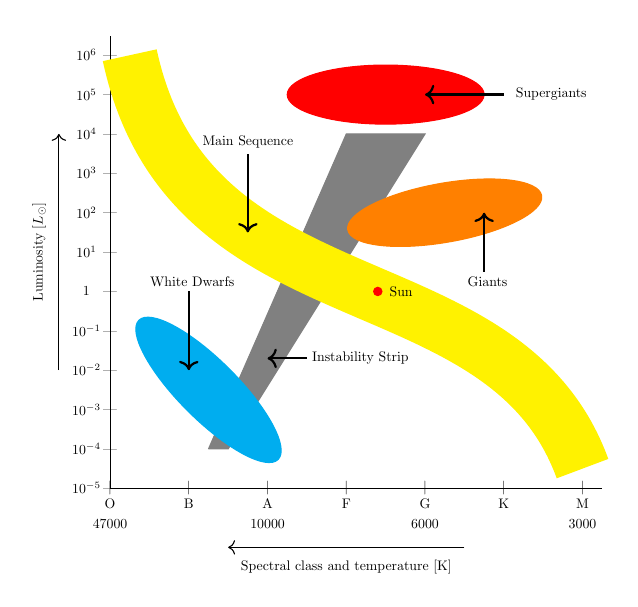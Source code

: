 \begin{tikzpicture}[scale=0.5, every node/.style={transform shape}]
  
  % Luminosity axis
  \draw (0, 0) -- (0, 11.5);
 
  % Luminosity axis labels
  \foreach \y in {0, 1, ..., 11}
  {
   \newcount\l
   \l\y\relax
   \advance \l by -5\relax
 
   % Shift the ticks down a little
   \draw (0, \y-0.033) node {---};
 
   % Display 10^0 as 1
   \ifnum\l = 0
    \draw (-0.6, \y) node {1};
   \else
    \draw (-0.6, \y) node {$10^{\the\l}$};
   \fi
  }
 
  % Luminosity arrow
  \draw [->] (-1.3, 3) -- +(0, 6);
 
  % Luminosity label
  \draw (-1.8, 6) node [rotate=90] {Luminosity [$L_{\odot}$]};
 
  % Temperature axis
  \draw (0, 0) -- (12.5, 0);
 
  % Spectral class and temperature labels
  \foreach \x/\s/\t in {0/O/47000, 2/B/0, 4/A/10000,
                        6/F/0, 8/G/6000, 10/K/0, 12/M/3000}
  {
   % Tick
   \draw (\x, 0) node {$|$};
 
   % Draw the spectral class
   \draw (\x, -0.4) node {\s};
 
   % Only show the temperature if valid (not 0)
   \ifnum\t > 0
    \draw (\x, -0.9) node {\t};
   \fi
  }
 
  % Spectral class and temperature axis arrow
  \draw [->] (9, -1.5) -- (3, -1.5);
 
  % Spectral class and temperature label
  \draw (6, -2) node {Spectral class and temperature [K]};
 
  % Instability strip
  \draw [fill=gray, gray]
        (2.5, 1) -- (3, 1) -- (8, 9) -- (6, 9) -- (2.5, 1);
 
  % Instability strip label
  \draw [<-, thick]
        (4, 3.3) -- +(1, 0) node [right] {Instability Strip};
 
  % Main Sequence strip
  \draw [line width=0.7cm, yellow]
        (0.5, 11) .. controls (2, 4) and (10, 6) .. (12, 0.5);
 
  % Main sequence label
  \draw [<-, thick]
        (3.5, 6.5) -- +(0, 2) node [above] {Main Sequence};
 
  % Sun
  \draw [fill=red, red] (6.8, 5)
        circle [radius=3pt] node [right, black] {\, Sun};
 
  % Supergiants
  \draw [fill=red, red]
        (7, 10) circle [x radius=2.5cm, y radius=0.75cm];
 
  % Supergiants label
  \draw [<-, thick]
        (8, 10) -- +(2, 0) node [right] {\, Supergiants};
 
  % Giants
  \draw [fill=orange, orange] (8.5, 7) 
        circle [rotate=10, x radius=2.5cm, y radius=0.75cm];
 
  % Giants label
  \draw [<-, thick]
        (9.5, 7) -- +(0, -1.5) node [below] {\, Giants};
 
  % White dwarfs
  \draw [fill=cyan, cyan] (2.5, 2.5) 
        circle [rotate=-45, x radius=2.5cm, y radius=0.75cm];
 
  % White dwarfs label
  \draw [<-, thick]
        (2, 3) -- +(0, 2) node [above] {\, White Dwarfs};
 
\end{tikzpicture}